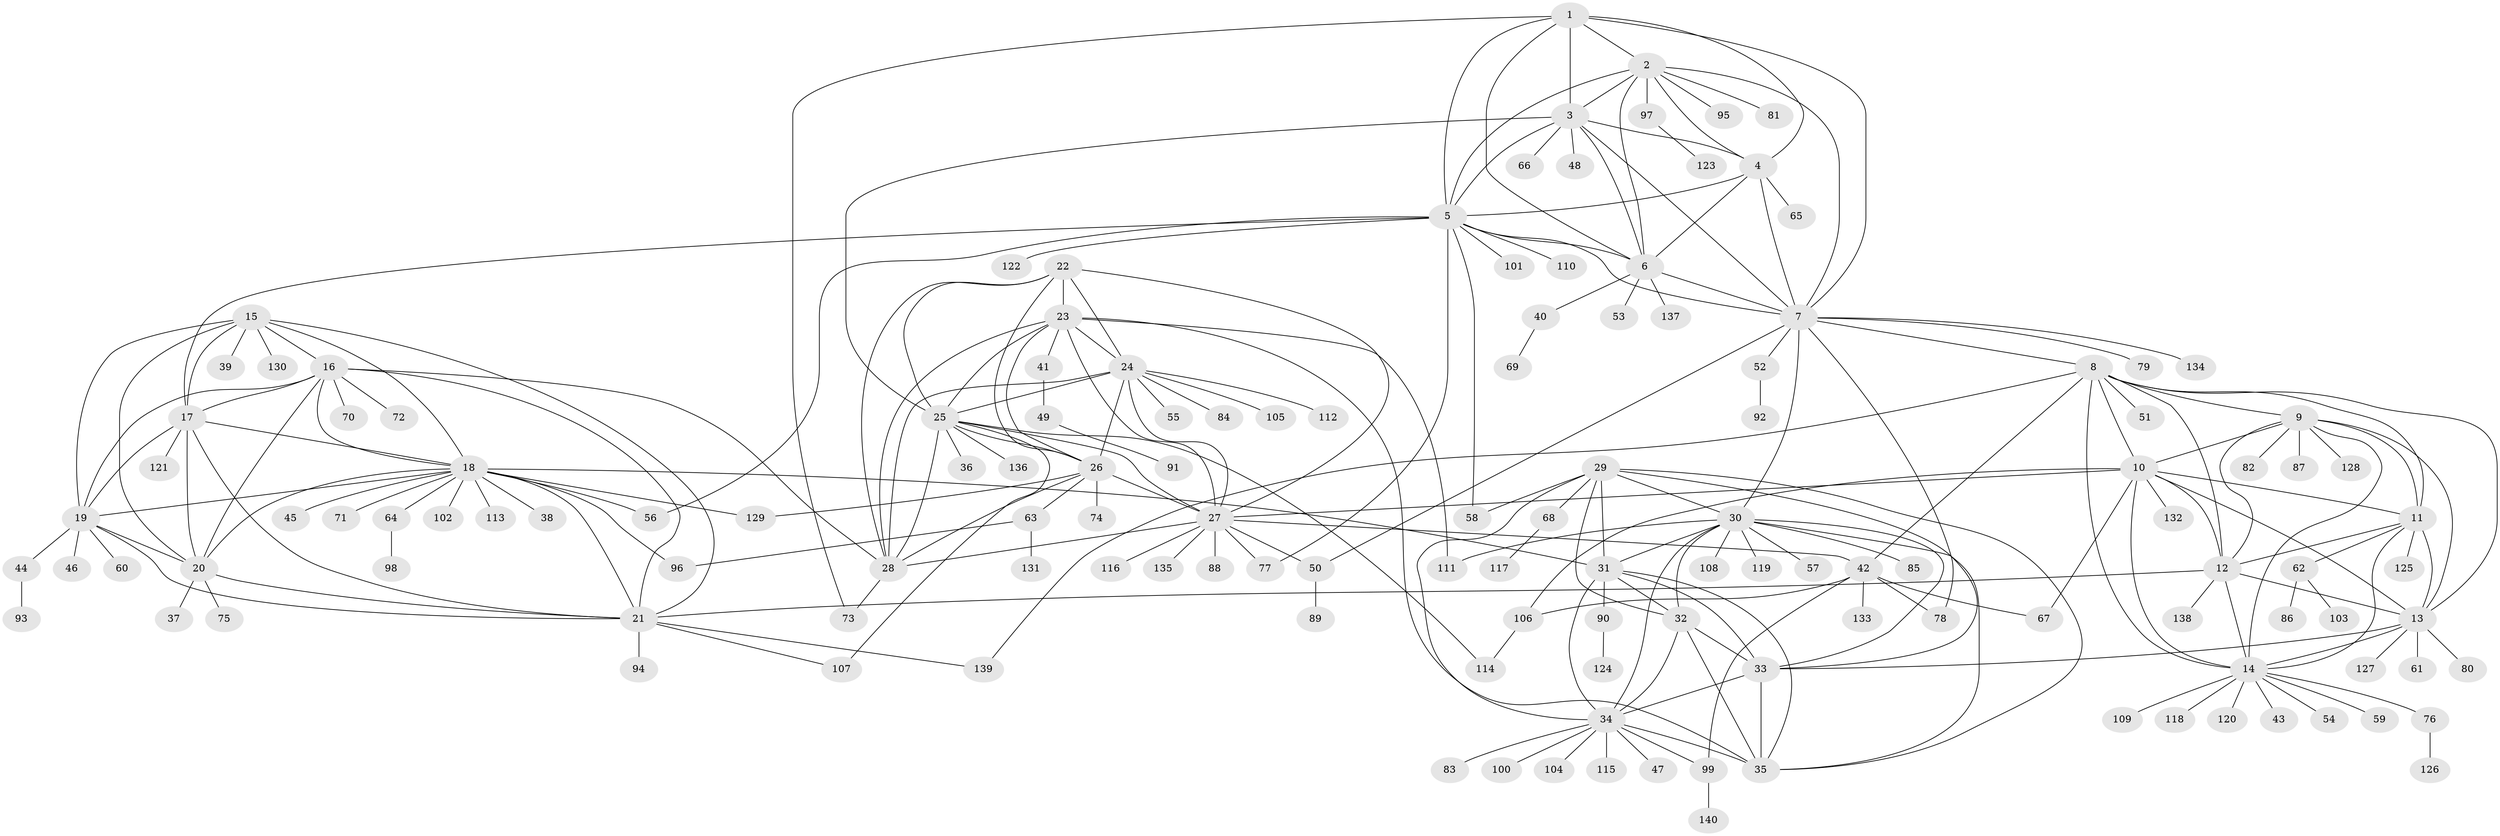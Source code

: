 // coarse degree distribution, {8: 0.05405405405405406, 16: 0.009009009009009009, 6: 0.04504504504504504, 10: 0.009009009009009009, 9: 0.036036036036036036, 7: 0.018018018018018018, 11: 0.02702702702702703, 18: 0.009009009009009009, 4: 0.018018018018018018, 14: 0.009009009009009009, 1: 0.5855855855855856, 2: 0.16216216216216217, 3: 0.018018018018018018}
// Generated by graph-tools (version 1.1) at 2025/42/03/06/25 10:42:07]
// undirected, 140 vertices, 236 edges
graph export_dot {
graph [start="1"]
  node [color=gray90,style=filled];
  1;
  2;
  3;
  4;
  5;
  6;
  7;
  8;
  9;
  10;
  11;
  12;
  13;
  14;
  15;
  16;
  17;
  18;
  19;
  20;
  21;
  22;
  23;
  24;
  25;
  26;
  27;
  28;
  29;
  30;
  31;
  32;
  33;
  34;
  35;
  36;
  37;
  38;
  39;
  40;
  41;
  42;
  43;
  44;
  45;
  46;
  47;
  48;
  49;
  50;
  51;
  52;
  53;
  54;
  55;
  56;
  57;
  58;
  59;
  60;
  61;
  62;
  63;
  64;
  65;
  66;
  67;
  68;
  69;
  70;
  71;
  72;
  73;
  74;
  75;
  76;
  77;
  78;
  79;
  80;
  81;
  82;
  83;
  84;
  85;
  86;
  87;
  88;
  89;
  90;
  91;
  92;
  93;
  94;
  95;
  96;
  97;
  98;
  99;
  100;
  101;
  102;
  103;
  104;
  105;
  106;
  107;
  108;
  109;
  110;
  111;
  112;
  113;
  114;
  115;
  116;
  117;
  118;
  119;
  120;
  121;
  122;
  123;
  124;
  125;
  126;
  127;
  128;
  129;
  130;
  131;
  132;
  133;
  134;
  135;
  136;
  137;
  138;
  139;
  140;
  1 -- 2;
  1 -- 3;
  1 -- 4;
  1 -- 5;
  1 -- 6;
  1 -- 7;
  1 -- 73;
  2 -- 3;
  2 -- 4;
  2 -- 5;
  2 -- 6;
  2 -- 7;
  2 -- 81;
  2 -- 95;
  2 -- 97;
  3 -- 4;
  3 -- 5;
  3 -- 6;
  3 -- 7;
  3 -- 25;
  3 -- 48;
  3 -- 66;
  4 -- 5;
  4 -- 6;
  4 -- 7;
  4 -- 65;
  5 -- 6;
  5 -- 7;
  5 -- 17;
  5 -- 56;
  5 -- 58;
  5 -- 77;
  5 -- 101;
  5 -- 110;
  5 -- 122;
  6 -- 7;
  6 -- 40;
  6 -- 53;
  6 -- 137;
  7 -- 8;
  7 -- 30;
  7 -- 50;
  7 -- 52;
  7 -- 78;
  7 -- 79;
  7 -- 134;
  8 -- 9;
  8 -- 10;
  8 -- 11;
  8 -- 12;
  8 -- 13;
  8 -- 14;
  8 -- 42;
  8 -- 51;
  8 -- 139;
  9 -- 10;
  9 -- 11;
  9 -- 12;
  9 -- 13;
  9 -- 14;
  9 -- 82;
  9 -- 87;
  9 -- 128;
  10 -- 11;
  10 -- 12;
  10 -- 13;
  10 -- 14;
  10 -- 27;
  10 -- 67;
  10 -- 106;
  10 -- 132;
  11 -- 12;
  11 -- 13;
  11 -- 14;
  11 -- 62;
  11 -- 125;
  12 -- 13;
  12 -- 14;
  12 -- 21;
  12 -- 138;
  13 -- 14;
  13 -- 33;
  13 -- 61;
  13 -- 80;
  13 -- 127;
  14 -- 43;
  14 -- 54;
  14 -- 59;
  14 -- 76;
  14 -- 109;
  14 -- 118;
  14 -- 120;
  15 -- 16;
  15 -- 17;
  15 -- 18;
  15 -- 19;
  15 -- 20;
  15 -- 21;
  15 -- 39;
  15 -- 130;
  16 -- 17;
  16 -- 18;
  16 -- 19;
  16 -- 20;
  16 -- 21;
  16 -- 28;
  16 -- 70;
  16 -- 72;
  17 -- 18;
  17 -- 19;
  17 -- 20;
  17 -- 21;
  17 -- 121;
  18 -- 19;
  18 -- 20;
  18 -- 21;
  18 -- 31;
  18 -- 38;
  18 -- 45;
  18 -- 56;
  18 -- 64;
  18 -- 71;
  18 -- 96;
  18 -- 102;
  18 -- 113;
  18 -- 129;
  19 -- 20;
  19 -- 21;
  19 -- 44;
  19 -- 46;
  19 -- 60;
  20 -- 21;
  20 -- 37;
  20 -- 75;
  21 -- 94;
  21 -- 107;
  21 -- 139;
  22 -- 23;
  22 -- 24;
  22 -- 25;
  22 -- 26;
  22 -- 27;
  22 -- 28;
  23 -- 24;
  23 -- 25;
  23 -- 26;
  23 -- 27;
  23 -- 28;
  23 -- 35;
  23 -- 41;
  23 -- 111;
  24 -- 25;
  24 -- 26;
  24 -- 27;
  24 -- 28;
  24 -- 55;
  24 -- 84;
  24 -- 105;
  24 -- 112;
  25 -- 26;
  25 -- 27;
  25 -- 28;
  25 -- 36;
  25 -- 107;
  25 -- 114;
  25 -- 136;
  26 -- 27;
  26 -- 28;
  26 -- 63;
  26 -- 74;
  26 -- 129;
  27 -- 28;
  27 -- 42;
  27 -- 50;
  27 -- 77;
  27 -- 88;
  27 -- 116;
  27 -- 135;
  28 -- 73;
  29 -- 30;
  29 -- 31;
  29 -- 32;
  29 -- 33;
  29 -- 34;
  29 -- 35;
  29 -- 58;
  29 -- 68;
  30 -- 31;
  30 -- 32;
  30 -- 33;
  30 -- 34;
  30 -- 35;
  30 -- 57;
  30 -- 85;
  30 -- 108;
  30 -- 111;
  30 -- 119;
  31 -- 32;
  31 -- 33;
  31 -- 34;
  31 -- 35;
  31 -- 90;
  32 -- 33;
  32 -- 34;
  32 -- 35;
  33 -- 34;
  33 -- 35;
  34 -- 35;
  34 -- 47;
  34 -- 83;
  34 -- 99;
  34 -- 100;
  34 -- 104;
  34 -- 115;
  40 -- 69;
  41 -- 49;
  42 -- 67;
  42 -- 78;
  42 -- 99;
  42 -- 106;
  42 -- 133;
  44 -- 93;
  49 -- 91;
  50 -- 89;
  52 -- 92;
  62 -- 86;
  62 -- 103;
  63 -- 96;
  63 -- 131;
  64 -- 98;
  68 -- 117;
  76 -- 126;
  90 -- 124;
  97 -- 123;
  99 -- 140;
  106 -- 114;
}
